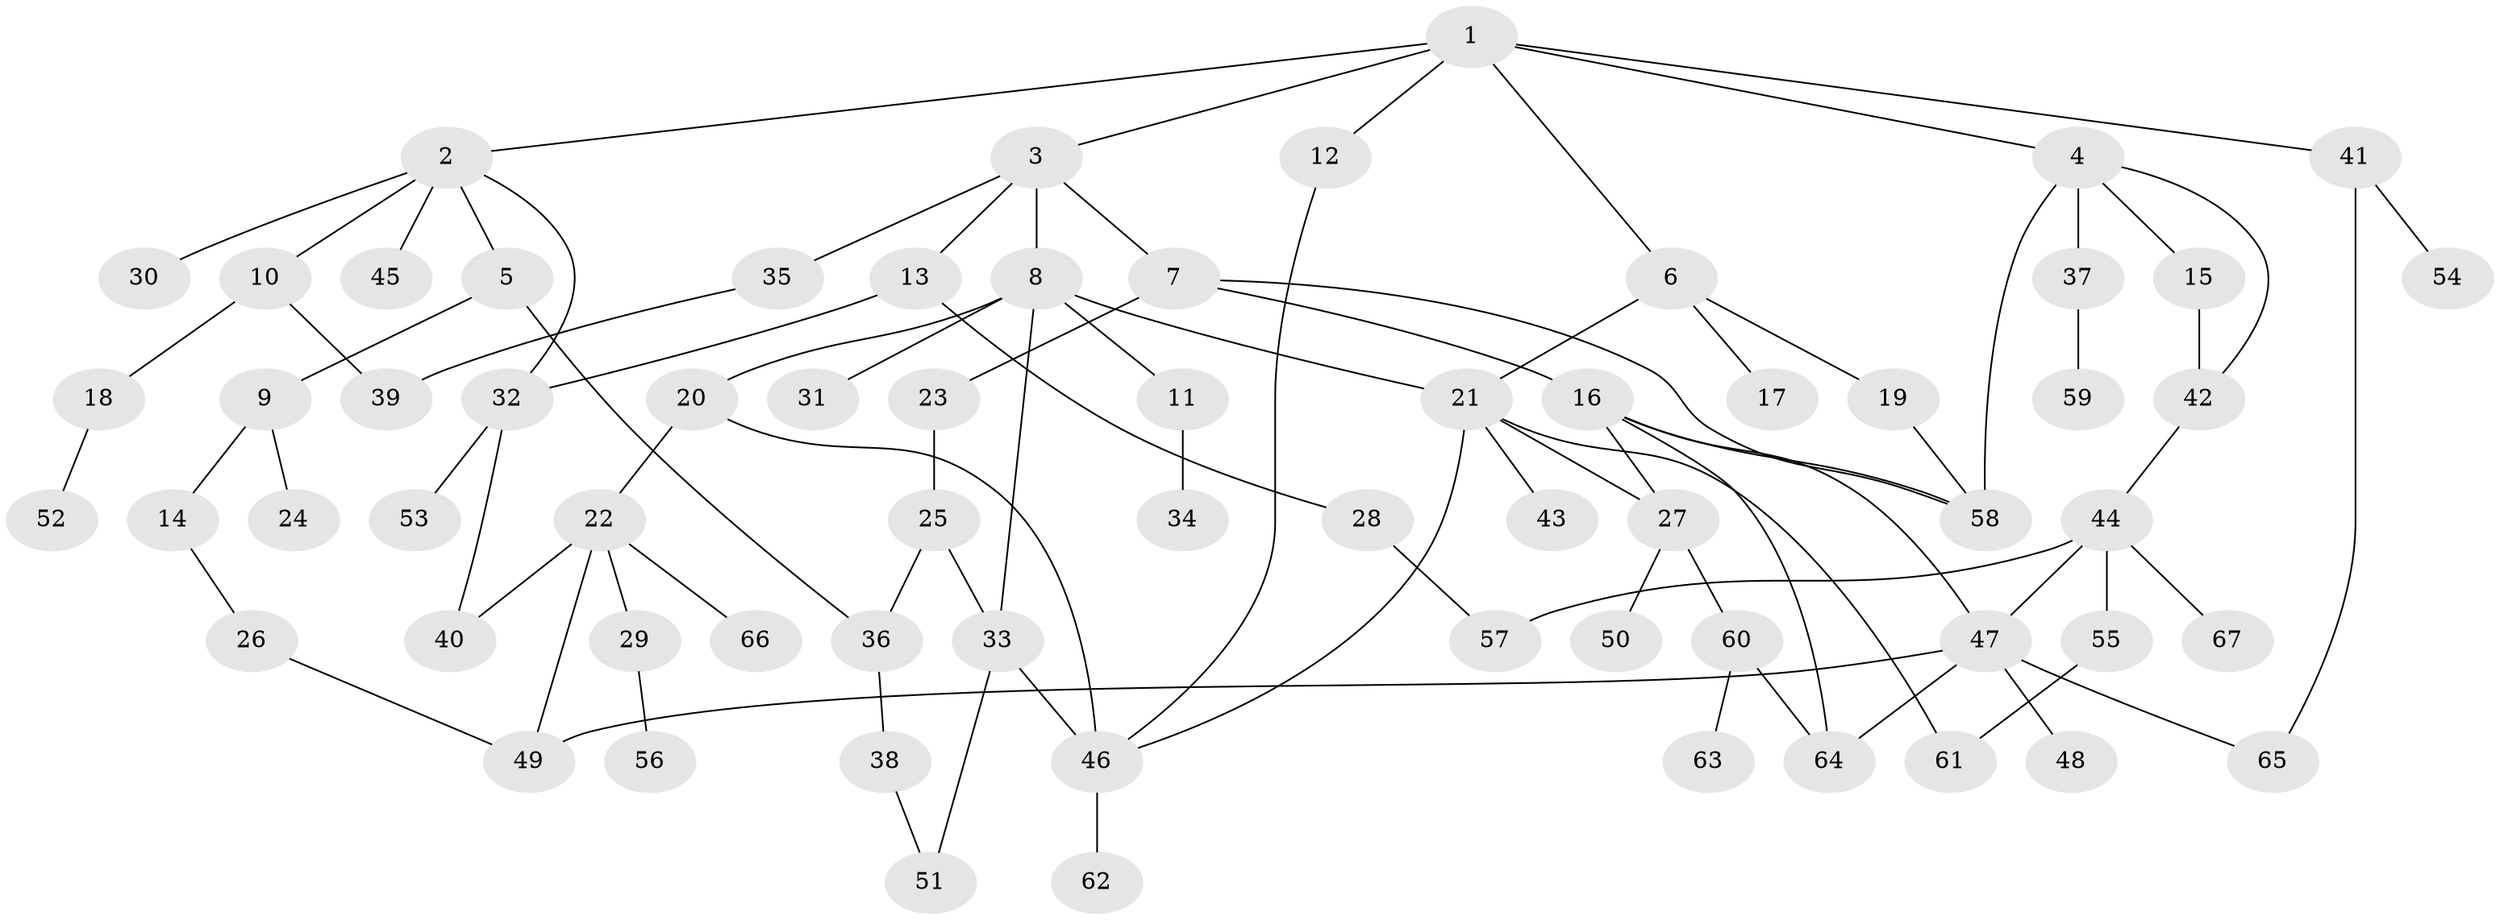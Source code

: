 // coarse degree distribution, {11: 0.030303030303030304, 6: 0.030303030303030304, 4: 0.06060606060606061, 3: 0.21212121212121213, 5: 0.12121212121212122, 8: 0.030303030303030304, 2: 0.2727272727272727, 1: 0.24242424242424243}
// Generated by graph-tools (version 1.1) at 2025/16/03/04/25 18:16:56]
// undirected, 67 vertices, 89 edges
graph export_dot {
graph [start="1"]
  node [color=gray90,style=filled];
  1;
  2;
  3;
  4;
  5;
  6;
  7;
  8;
  9;
  10;
  11;
  12;
  13;
  14;
  15;
  16;
  17;
  18;
  19;
  20;
  21;
  22;
  23;
  24;
  25;
  26;
  27;
  28;
  29;
  30;
  31;
  32;
  33;
  34;
  35;
  36;
  37;
  38;
  39;
  40;
  41;
  42;
  43;
  44;
  45;
  46;
  47;
  48;
  49;
  50;
  51;
  52;
  53;
  54;
  55;
  56;
  57;
  58;
  59;
  60;
  61;
  62;
  63;
  64;
  65;
  66;
  67;
  1 -- 2;
  1 -- 3;
  1 -- 4;
  1 -- 6;
  1 -- 12;
  1 -- 41;
  2 -- 5;
  2 -- 10;
  2 -- 30;
  2 -- 32;
  2 -- 45;
  3 -- 7;
  3 -- 8;
  3 -- 13;
  3 -- 35;
  4 -- 15;
  4 -- 37;
  4 -- 58;
  4 -- 42;
  5 -- 9;
  5 -- 36;
  6 -- 17;
  6 -- 19;
  6 -- 21;
  7 -- 16;
  7 -- 23;
  7 -- 58;
  8 -- 11;
  8 -- 20;
  8 -- 21;
  8 -- 31;
  8 -- 33;
  9 -- 14;
  9 -- 24;
  10 -- 18;
  10 -- 39;
  11 -- 34;
  12 -- 46;
  13 -- 28;
  13 -- 32;
  14 -- 26;
  15 -- 42;
  16 -- 47;
  16 -- 64;
  16 -- 27;
  16 -- 58;
  18 -- 52;
  19 -- 58;
  20 -- 22;
  20 -- 46;
  21 -- 27;
  21 -- 43;
  21 -- 61;
  21 -- 46;
  22 -- 29;
  22 -- 40;
  22 -- 49;
  22 -- 66;
  23 -- 25;
  25 -- 36;
  25 -- 33;
  26 -- 49;
  27 -- 50;
  27 -- 60;
  28 -- 57;
  29 -- 56;
  32 -- 53;
  32 -- 40;
  33 -- 51;
  33 -- 46;
  35 -- 39;
  36 -- 38;
  37 -- 59;
  38 -- 51;
  41 -- 54;
  41 -- 65;
  42 -- 44;
  44 -- 55;
  44 -- 57;
  44 -- 67;
  44 -- 47;
  46 -- 62;
  47 -- 48;
  47 -- 49;
  47 -- 64;
  47 -- 65;
  55 -- 61;
  60 -- 63;
  60 -- 64;
}
